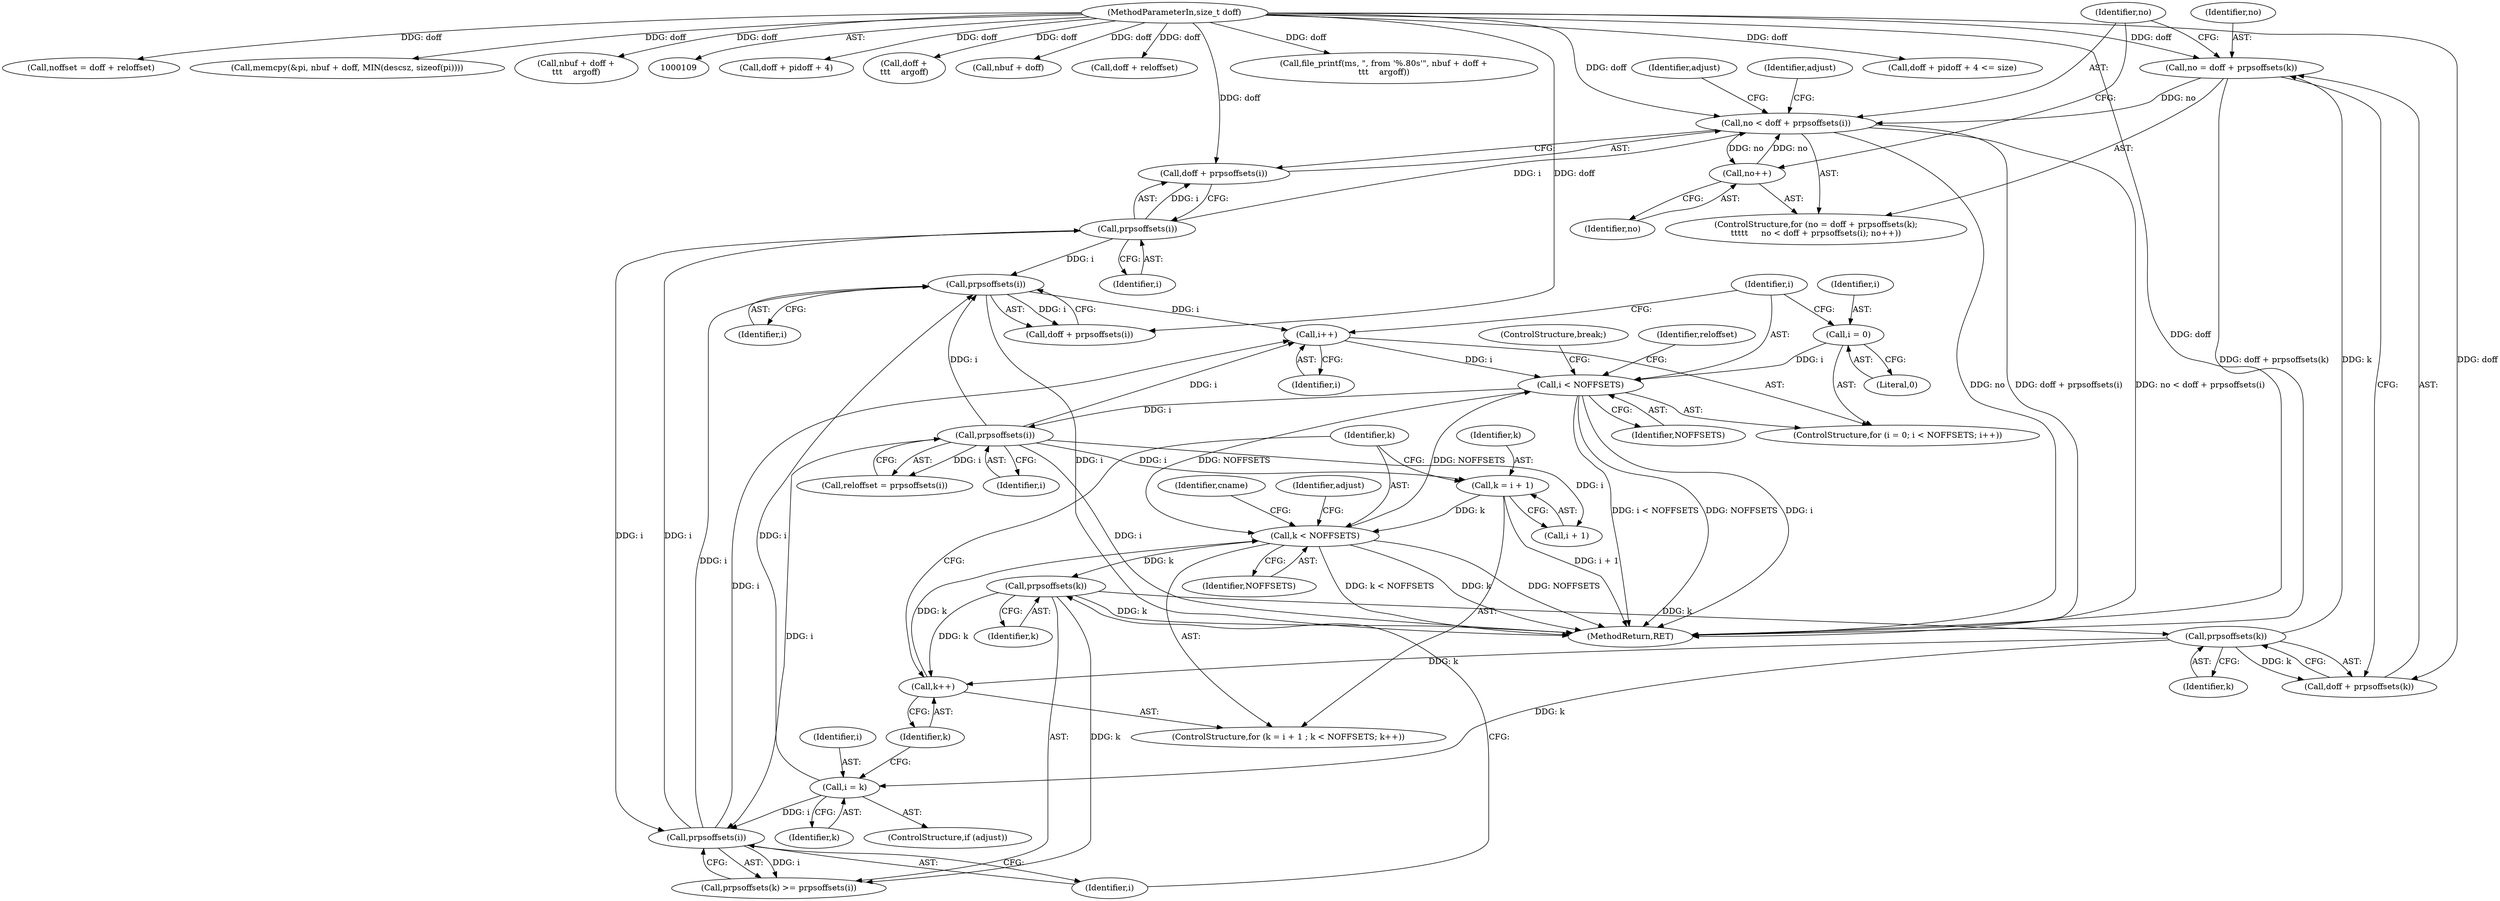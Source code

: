 digraph "0_file_2858eaf99f6cc5aae129bcbf1e24ad160240185f@integer" {
"1000457" [label="(Call,no = doff + prpsoffsets(k))"];
"1000117" [label="(MethodParameterIn,size_t doff)"];
"1000461" [label="(Call,prpsoffsets(k))"];
"1000451" [label="(Call,prpsoffsets(k))"];
"1000438" [label="(Call,k < NOFFSETS)"];
"1000441" [label="(Call,k++)"];
"1000433" [label="(Call,k = i + 1)"];
"1000370" [label="(Call,prpsoffsets(i))"];
"1000359" [label="(Call,i < NOFFSETS)"];
"1000356" [label="(Call,i = 0)"];
"1000362" [label="(Call,i++)"];
"1000493" [label="(Call,prpsoffsets(i))"];
"1000467" [label="(Call,prpsoffsets(i))"];
"1000453" [label="(Call,prpsoffsets(i))"];
"1000481" [label="(Call,i = k)"];
"1000463" [label="(Call,no < doff + prpsoffsets(i))"];
"1000469" [label="(Call,no++)"];
"1000368" [label="(Call,reloffset = prpsoffsets(i))"];
"1000494" [label="(Identifier,i)"];
"1000359" [label="(Call,i < NOFFSETS)"];
"1000438" [label="(Call,k < NOFFSETS)"];
"1000456" [label="(ControlStructure,for (no = doff + prpsoffsets(k);\n\t\t\t\t\t     no < doff + prpsoffsets(i); no++))"];
"1000483" [label="(Identifier,k)"];
"1000463" [label="(Call,no < doff + prpsoffsets(i))"];
"1000327" [label="(Call,doff + pidoff + 4)"];
"1000453" [label="(Call,prpsoffsets(i))"];
"1000450" [label="(Call,prpsoffsets(k) >= prpsoffsets(i))"];
"1000434" [label="(Identifier,k)"];
"1000447" [label="(Identifier,adjust)"];
"1000362" [label="(Call,i++)"];
"1000311" [label="(Call,doff +\n\t\t\t    argoff)"];
"1000479" [label="(ControlStructure,if (adjust))"];
"1000469" [label="(Call,no++)"];
"1000254" [label="(Call,nbuf + doff)"];
"1000439" [label="(Identifier,k)"];
"1000485" [label="(Identifier,cname)"];
"1000433" [label="(Call,k = i + 1)"];
"1000467" [label="(Call,prpsoffsets(i))"];
"1000375" [label="(Call,doff + reloffset)"];
"1000441" [label="(Call,k++)"];
"1000306" [label="(Call,file_printf(ms, \", from '%.80s'\", nbuf + doff +\n\t\t\t    argoff))"];
"1000435" [label="(Call,i + 1)"];
"1000369" [label="(Identifier,reloffset)"];
"1000459" [label="(Call,doff + prpsoffsets(k))"];
"1000548" [label="(ControlStructure,break;)"];
"1000482" [label="(Identifier,i)"];
"1000551" [label="(MethodReturn,RET)"];
"1000326" [label="(Call,doff + pidoff + 4 <= size)"];
"1000373" [label="(Call,noffset = doff + reloffset)"];
"1000481" [label="(Call,i = k)"];
"1000454" [label="(Identifier,i)"];
"1000356" [label="(Call,i = 0)"];
"1000117" [label="(MethodParameterIn,size_t doff)"];
"1000457" [label="(Call,no = doff + prpsoffsets(k))"];
"1000432" [label="(ControlStructure,for (k = i + 1 ; k < NOFFSETS; k++))"];
"1000462" [label="(Identifier,k)"];
"1000355" [label="(ControlStructure,for (i = 0; i < NOFFSETS; i++))"];
"1000451" [label="(Call,prpsoffsets(k))"];
"1000361" [label="(Identifier,NOFFSETS)"];
"1000360" [label="(Identifier,i)"];
"1000491" [label="(Call,doff + prpsoffsets(i))"];
"1000464" [label="(Identifier,no)"];
"1000452" [label="(Identifier,k)"];
"1000493" [label="(Call,prpsoffsets(i))"];
"1000458" [label="(Identifier,no)"];
"1000440" [label="(Identifier,NOFFSETS)"];
"1000442" [label="(Identifier,k)"];
"1000363" [label="(Identifier,i)"];
"1000470" [label="(Identifier,no)"];
"1000357" [label="(Identifier,i)"];
"1000251" [label="(Call,memcpy(&pi, nbuf + doff, MIN(descsz, sizeof(pi))))"];
"1000309" [label="(Call,nbuf + doff +\n\t\t\t    argoff)"];
"1000370" [label="(Call,prpsoffsets(i))"];
"1000468" [label="(Identifier,i)"];
"1000480" [label="(Identifier,adjust)"];
"1000472" [label="(Identifier,adjust)"];
"1000358" [label="(Literal,0)"];
"1000465" [label="(Call,doff + prpsoffsets(i))"];
"1000371" [label="(Identifier,i)"];
"1000461" [label="(Call,prpsoffsets(k))"];
"1000457" -> "1000456"  [label="AST: "];
"1000457" -> "1000459"  [label="CFG: "];
"1000458" -> "1000457"  [label="AST: "];
"1000459" -> "1000457"  [label="AST: "];
"1000464" -> "1000457"  [label="CFG: "];
"1000457" -> "1000551"  [label="DDG: doff + prpsoffsets(k)"];
"1000117" -> "1000457"  [label="DDG: doff"];
"1000461" -> "1000457"  [label="DDG: k"];
"1000457" -> "1000463"  [label="DDG: no"];
"1000117" -> "1000109"  [label="AST: "];
"1000117" -> "1000551"  [label="DDG: doff"];
"1000117" -> "1000251"  [label="DDG: doff"];
"1000117" -> "1000254"  [label="DDG: doff"];
"1000117" -> "1000306"  [label="DDG: doff"];
"1000117" -> "1000309"  [label="DDG: doff"];
"1000117" -> "1000311"  [label="DDG: doff"];
"1000117" -> "1000326"  [label="DDG: doff"];
"1000117" -> "1000327"  [label="DDG: doff"];
"1000117" -> "1000373"  [label="DDG: doff"];
"1000117" -> "1000375"  [label="DDG: doff"];
"1000117" -> "1000459"  [label="DDG: doff"];
"1000117" -> "1000463"  [label="DDG: doff"];
"1000117" -> "1000465"  [label="DDG: doff"];
"1000117" -> "1000491"  [label="DDG: doff"];
"1000461" -> "1000459"  [label="AST: "];
"1000461" -> "1000462"  [label="CFG: "];
"1000462" -> "1000461"  [label="AST: "];
"1000459" -> "1000461"  [label="CFG: "];
"1000461" -> "1000441"  [label="DDG: k"];
"1000461" -> "1000459"  [label="DDG: k"];
"1000451" -> "1000461"  [label="DDG: k"];
"1000461" -> "1000481"  [label="DDG: k"];
"1000451" -> "1000450"  [label="AST: "];
"1000451" -> "1000452"  [label="CFG: "];
"1000452" -> "1000451"  [label="AST: "];
"1000454" -> "1000451"  [label="CFG: "];
"1000451" -> "1000551"  [label="DDG: k"];
"1000451" -> "1000441"  [label="DDG: k"];
"1000451" -> "1000450"  [label="DDG: k"];
"1000438" -> "1000451"  [label="DDG: k"];
"1000438" -> "1000432"  [label="AST: "];
"1000438" -> "1000440"  [label="CFG: "];
"1000439" -> "1000438"  [label="AST: "];
"1000440" -> "1000438"  [label="AST: "];
"1000447" -> "1000438"  [label="CFG: "];
"1000485" -> "1000438"  [label="CFG: "];
"1000438" -> "1000551"  [label="DDG: NOFFSETS"];
"1000438" -> "1000551"  [label="DDG: k < NOFFSETS"];
"1000438" -> "1000551"  [label="DDG: k"];
"1000438" -> "1000359"  [label="DDG: NOFFSETS"];
"1000441" -> "1000438"  [label="DDG: k"];
"1000433" -> "1000438"  [label="DDG: k"];
"1000359" -> "1000438"  [label="DDG: NOFFSETS"];
"1000441" -> "1000432"  [label="AST: "];
"1000441" -> "1000442"  [label="CFG: "];
"1000442" -> "1000441"  [label="AST: "];
"1000439" -> "1000441"  [label="CFG: "];
"1000433" -> "1000432"  [label="AST: "];
"1000433" -> "1000435"  [label="CFG: "];
"1000434" -> "1000433"  [label="AST: "];
"1000435" -> "1000433"  [label="AST: "];
"1000439" -> "1000433"  [label="CFG: "];
"1000433" -> "1000551"  [label="DDG: i + 1"];
"1000370" -> "1000433"  [label="DDG: i"];
"1000370" -> "1000368"  [label="AST: "];
"1000370" -> "1000371"  [label="CFG: "];
"1000371" -> "1000370"  [label="AST: "];
"1000368" -> "1000370"  [label="CFG: "];
"1000370" -> "1000551"  [label="DDG: i"];
"1000370" -> "1000362"  [label="DDG: i"];
"1000370" -> "1000368"  [label="DDG: i"];
"1000359" -> "1000370"  [label="DDG: i"];
"1000370" -> "1000435"  [label="DDG: i"];
"1000370" -> "1000453"  [label="DDG: i"];
"1000370" -> "1000493"  [label="DDG: i"];
"1000359" -> "1000355"  [label="AST: "];
"1000359" -> "1000361"  [label="CFG: "];
"1000360" -> "1000359"  [label="AST: "];
"1000361" -> "1000359"  [label="AST: "];
"1000369" -> "1000359"  [label="CFG: "];
"1000548" -> "1000359"  [label="CFG: "];
"1000359" -> "1000551"  [label="DDG: NOFFSETS"];
"1000359" -> "1000551"  [label="DDG: i"];
"1000359" -> "1000551"  [label="DDG: i < NOFFSETS"];
"1000356" -> "1000359"  [label="DDG: i"];
"1000362" -> "1000359"  [label="DDG: i"];
"1000356" -> "1000355"  [label="AST: "];
"1000356" -> "1000358"  [label="CFG: "];
"1000357" -> "1000356"  [label="AST: "];
"1000358" -> "1000356"  [label="AST: "];
"1000360" -> "1000356"  [label="CFG: "];
"1000362" -> "1000355"  [label="AST: "];
"1000362" -> "1000363"  [label="CFG: "];
"1000363" -> "1000362"  [label="AST: "];
"1000360" -> "1000362"  [label="CFG: "];
"1000493" -> "1000362"  [label="DDG: i"];
"1000453" -> "1000362"  [label="DDG: i"];
"1000493" -> "1000491"  [label="AST: "];
"1000493" -> "1000494"  [label="CFG: "];
"1000494" -> "1000493"  [label="AST: "];
"1000491" -> "1000493"  [label="CFG: "];
"1000493" -> "1000551"  [label="DDG: i"];
"1000493" -> "1000491"  [label="DDG: i"];
"1000467" -> "1000493"  [label="DDG: i"];
"1000453" -> "1000493"  [label="DDG: i"];
"1000481" -> "1000493"  [label="DDG: i"];
"1000467" -> "1000465"  [label="AST: "];
"1000467" -> "1000468"  [label="CFG: "];
"1000468" -> "1000467"  [label="AST: "];
"1000465" -> "1000467"  [label="CFG: "];
"1000467" -> "1000453"  [label="DDG: i"];
"1000467" -> "1000463"  [label="DDG: i"];
"1000467" -> "1000465"  [label="DDG: i"];
"1000453" -> "1000467"  [label="DDG: i"];
"1000453" -> "1000450"  [label="AST: "];
"1000453" -> "1000454"  [label="CFG: "];
"1000454" -> "1000453"  [label="AST: "];
"1000450" -> "1000453"  [label="CFG: "];
"1000453" -> "1000450"  [label="DDG: i"];
"1000481" -> "1000453"  [label="DDG: i"];
"1000481" -> "1000479"  [label="AST: "];
"1000481" -> "1000483"  [label="CFG: "];
"1000482" -> "1000481"  [label="AST: "];
"1000483" -> "1000481"  [label="AST: "];
"1000442" -> "1000481"  [label="CFG: "];
"1000463" -> "1000456"  [label="AST: "];
"1000463" -> "1000465"  [label="CFG: "];
"1000464" -> "1000463"  [label="AST: "];
"1000465" -> "1000463"  [label="AST: "];
"1000472" -> "1000463"  [label="CFG: "];
"1000480" -> "1000463"  [label="CFG: "];
"1000463" -> "1000551"  [label="DDG: doff + prpsoffsets(i)"];
"1000463" -> "1000551"  [label="DDG: no < doff + prpsoffsets(i)"];
"1000463" -> "1000551"  [label="DDG: no"];
"1000469" -> "1000463"  [label="DDG: no"];
"1000463" -> "1000469"  [label="DDG: no"];
"1000469" -> "1000456"  [label="AST: "];
"1000469" -> "1000470"  [label="CFG: "];
"1000470" -> "1000469"  [label="AST: "];
"1000464" -> "1000469"  [label="CFG: "];
}
